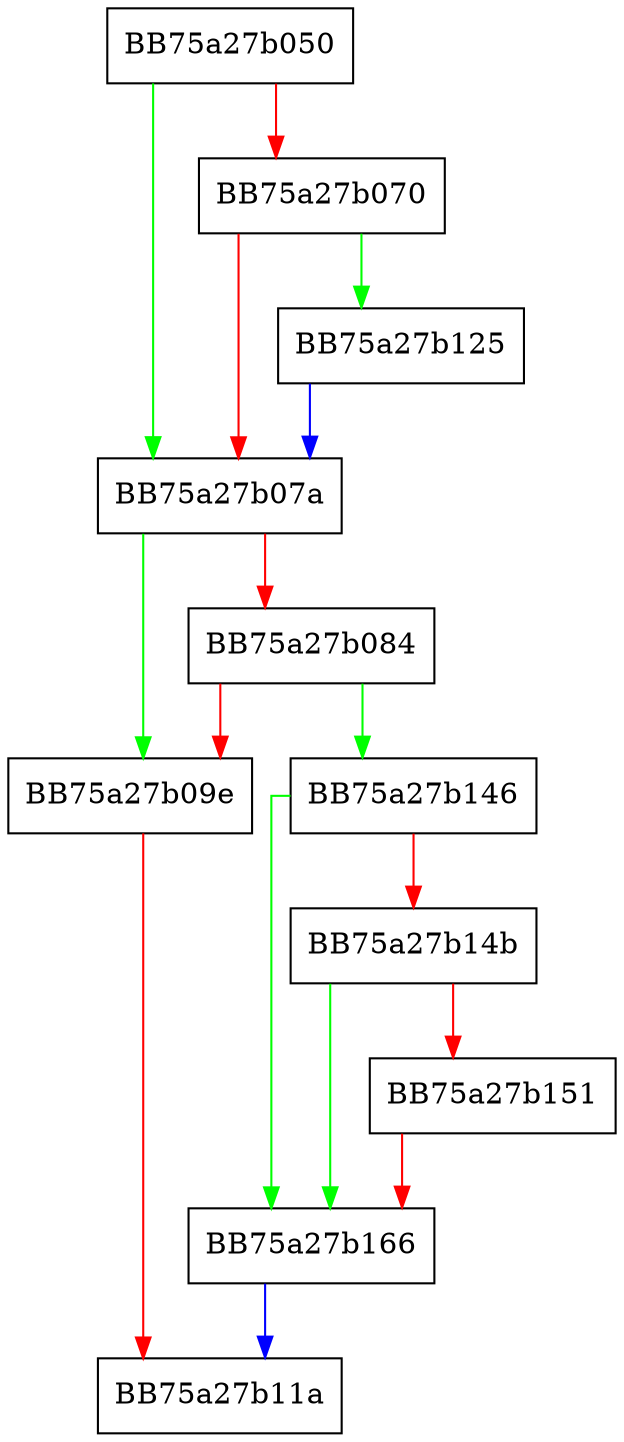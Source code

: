 digraph WriteSQLite {
  node [shape="box"];
  graph [splines=ortho];
  BB75a27b050 -> BB75a27b07a [color="green"];
  BB75a27b050 -> BB75a27b070 [color="red"];
  BB75a27b070 -> BB75a27b125 [color="green"];
  BB75a27b070 -> BB75a27b07a [color="red"];
  BB75a27b07a -> BB75a27b09e [color="green"];
  BB75a27b07a -> BB75a27b084 [color="red"];
  BB75a27b084 -> BB75a27b146 [color="green"];
  BB75a27b084 -> BB75a27b09e [color="red"];
  BB75a27b09e -> BB75a27b11a [color="red"];
  BB75a27b125 -> BB75a27b07a [color="blue"];
  BB75a27b146 -> BB75a27b166 [color="green"];
  BB75a27b146 -> BB75a27b14b [color="red"];
  BB75a27b14b -> BB75a27b166 [color="green"];
  BB75a27b14b -> BB75a27b151 [color="red"];
  BB75a27b151 -> BB75a27b166 [color="red"];
  BB75a27b166 -> BB75a27b11a [color="blue"];
}